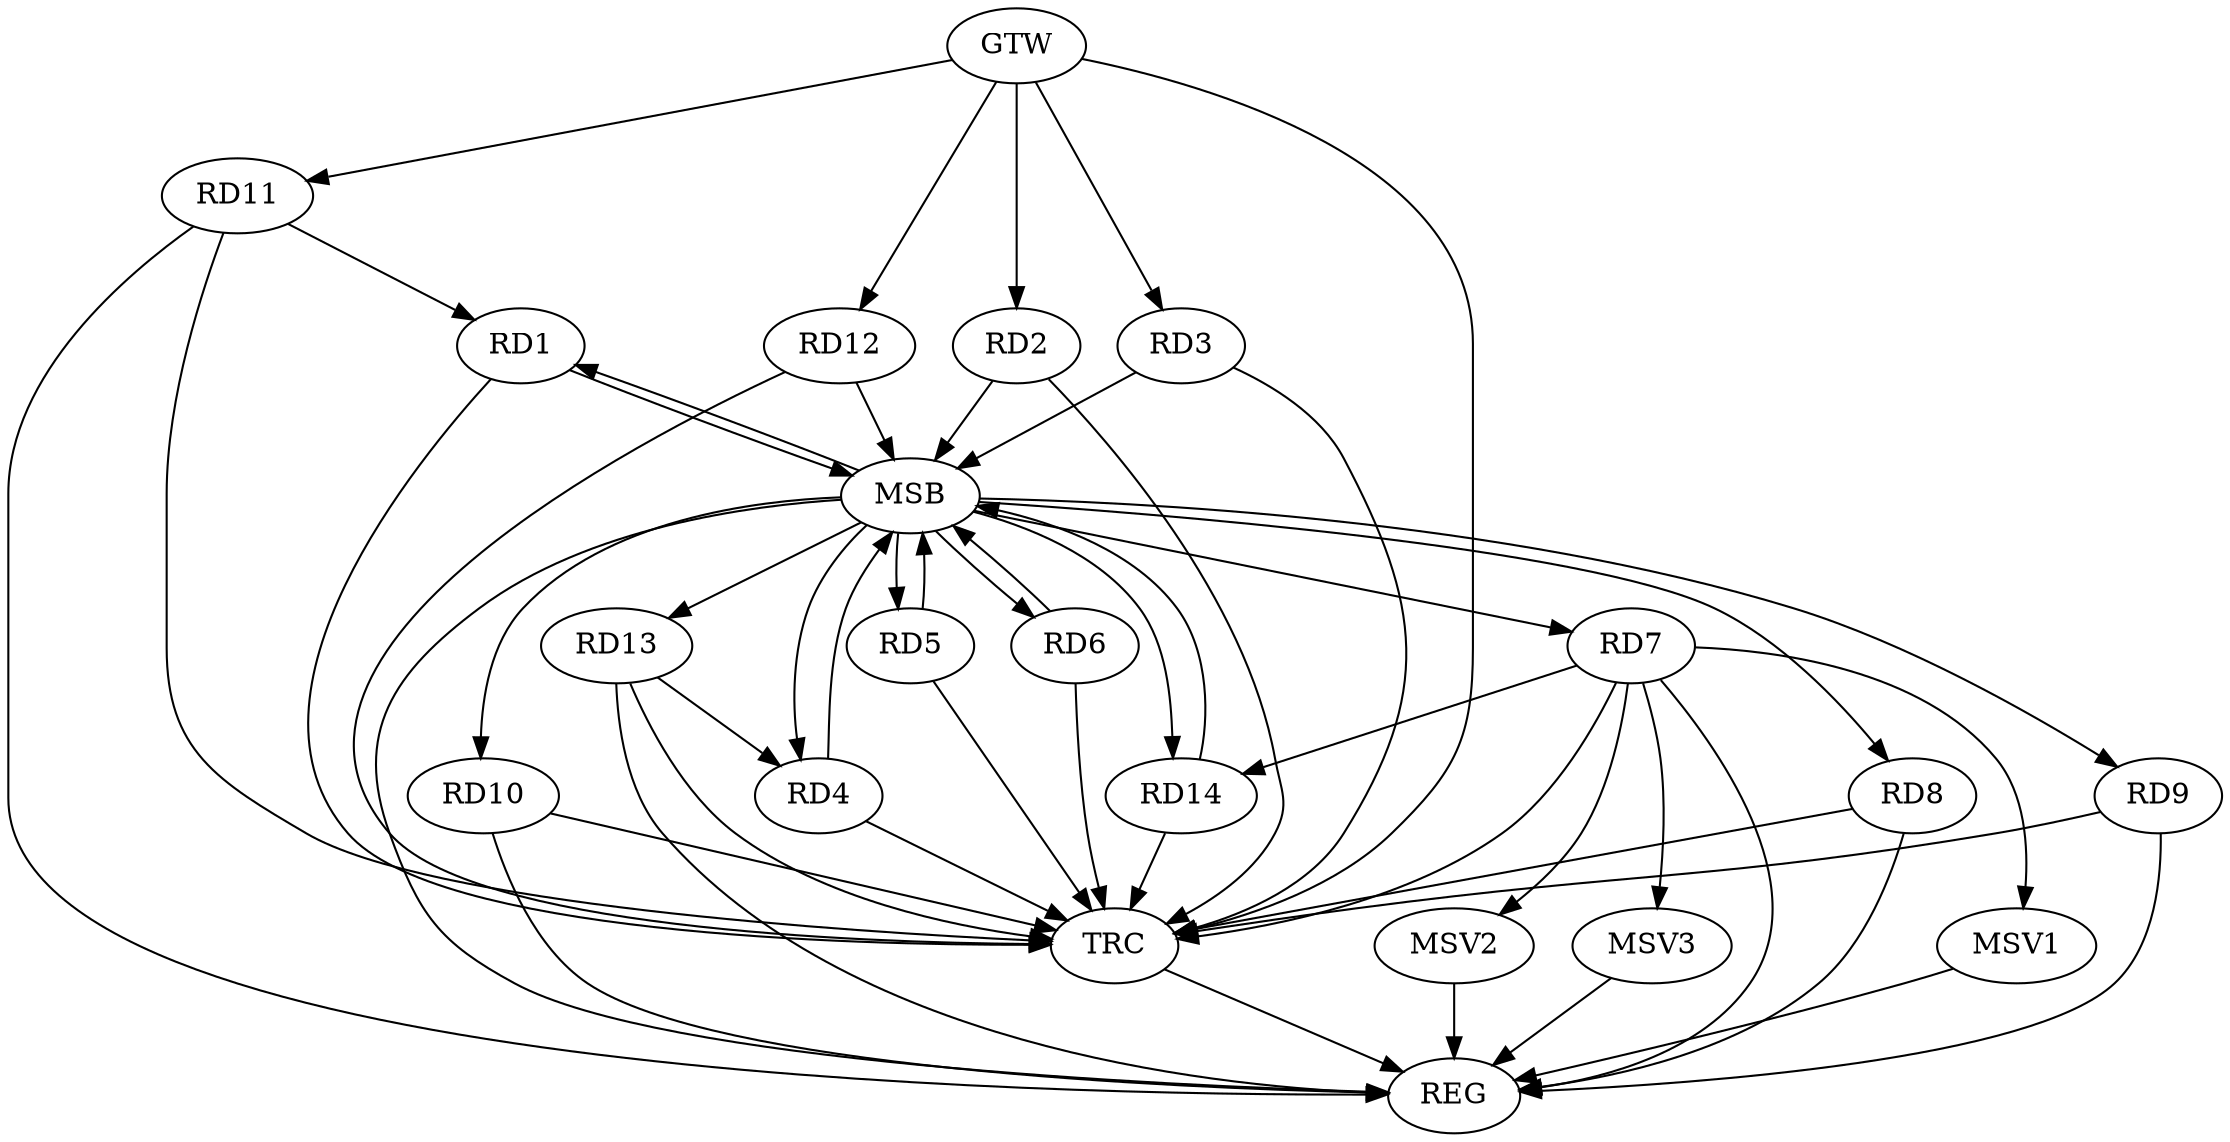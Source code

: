 strict digraph G {
  RD1 [ label="RD1" ];
  RD2 [ label="RD2" ];
  RD3 [ label="RD3" ];
  RD4 [ label="RD4" ];
  RD5 [ label="RD5" ];
  RD6 [ label="RD6" ];
  RD7 [ label="RD7" ];
  RD8 [ label="RD8" ];
  RD9 [ label="RD9" ];
  RD10 [ label="RD10" ];
  RD11 [ label="RD11" ];
  RD12 [ label="RD12" ];
  RD13 [ label="RD13" ];
  RD14 [ label="RD14" ];
  GTW [ label="GTW" ];
  REG [ label="REG" ];
  MSB [ label="MSB" ];
  TRC [ label="TRC" ];
  MSV1 [ label="MSV1" ];
  MSV2 [ label="MSV2" ];
  MSV3 [ label="MSV3" ];
  RD11 -> RD1;
  RD13 -> RD4;
  RD7 -> RD14;
  GTW -> RD2;
  GTW -> RD3;
  GTW -> RD11;
  GTW -> RD12;
  RD7 -> REG;
  RD8 -> REG;
  RD9 -> REG;
  RD10 -> REG;
  RD11 -> REG;
  RD13 -> REG;
  RD1 -> MSB;
  MSB -> RD4;
  MSB -> RD10;
  MSB -> REG;
  RD2 -> MSB;
  MSB -> RD6;
  RD3 -> MSB;
  MSB -> RD5;
  MSB -> RD7;
  MSB -> RD8;
  MSB -> RD9;
  RD4 -> MSB;
  MSB -> RD1;
  MSB -> RD14;
  RD5 -> MSB;
  RD6 -> MSB;
  MSB -> RD13;
  RD12 -> MSB;
  RD14 -> MSB;
  RD1 -> TRC;
  RD2 -> TRC;
  RD3 -> TRC;
  RD4 -> TRC;
  RD5 -> TRC;
  RD6 -> TRC;
  RD7 -> TRC;
  RD8 -> TRC;
  RD9 -> TRC;
  RD10 -> TRC;
  RD11 -> TRC;
  RD12 -> TRC;
  RD13 -> TRC;
  RD14 -> TRC;
  GTW -> TRC;
  TRC -> REG;
  RD7 -> MSV1;
  RD7 -> MSV2;
  MSV1 -> REG;
  MSV2 -> REG;
  RD7 -> MSV3;
  MSV3 -> REG;
}
